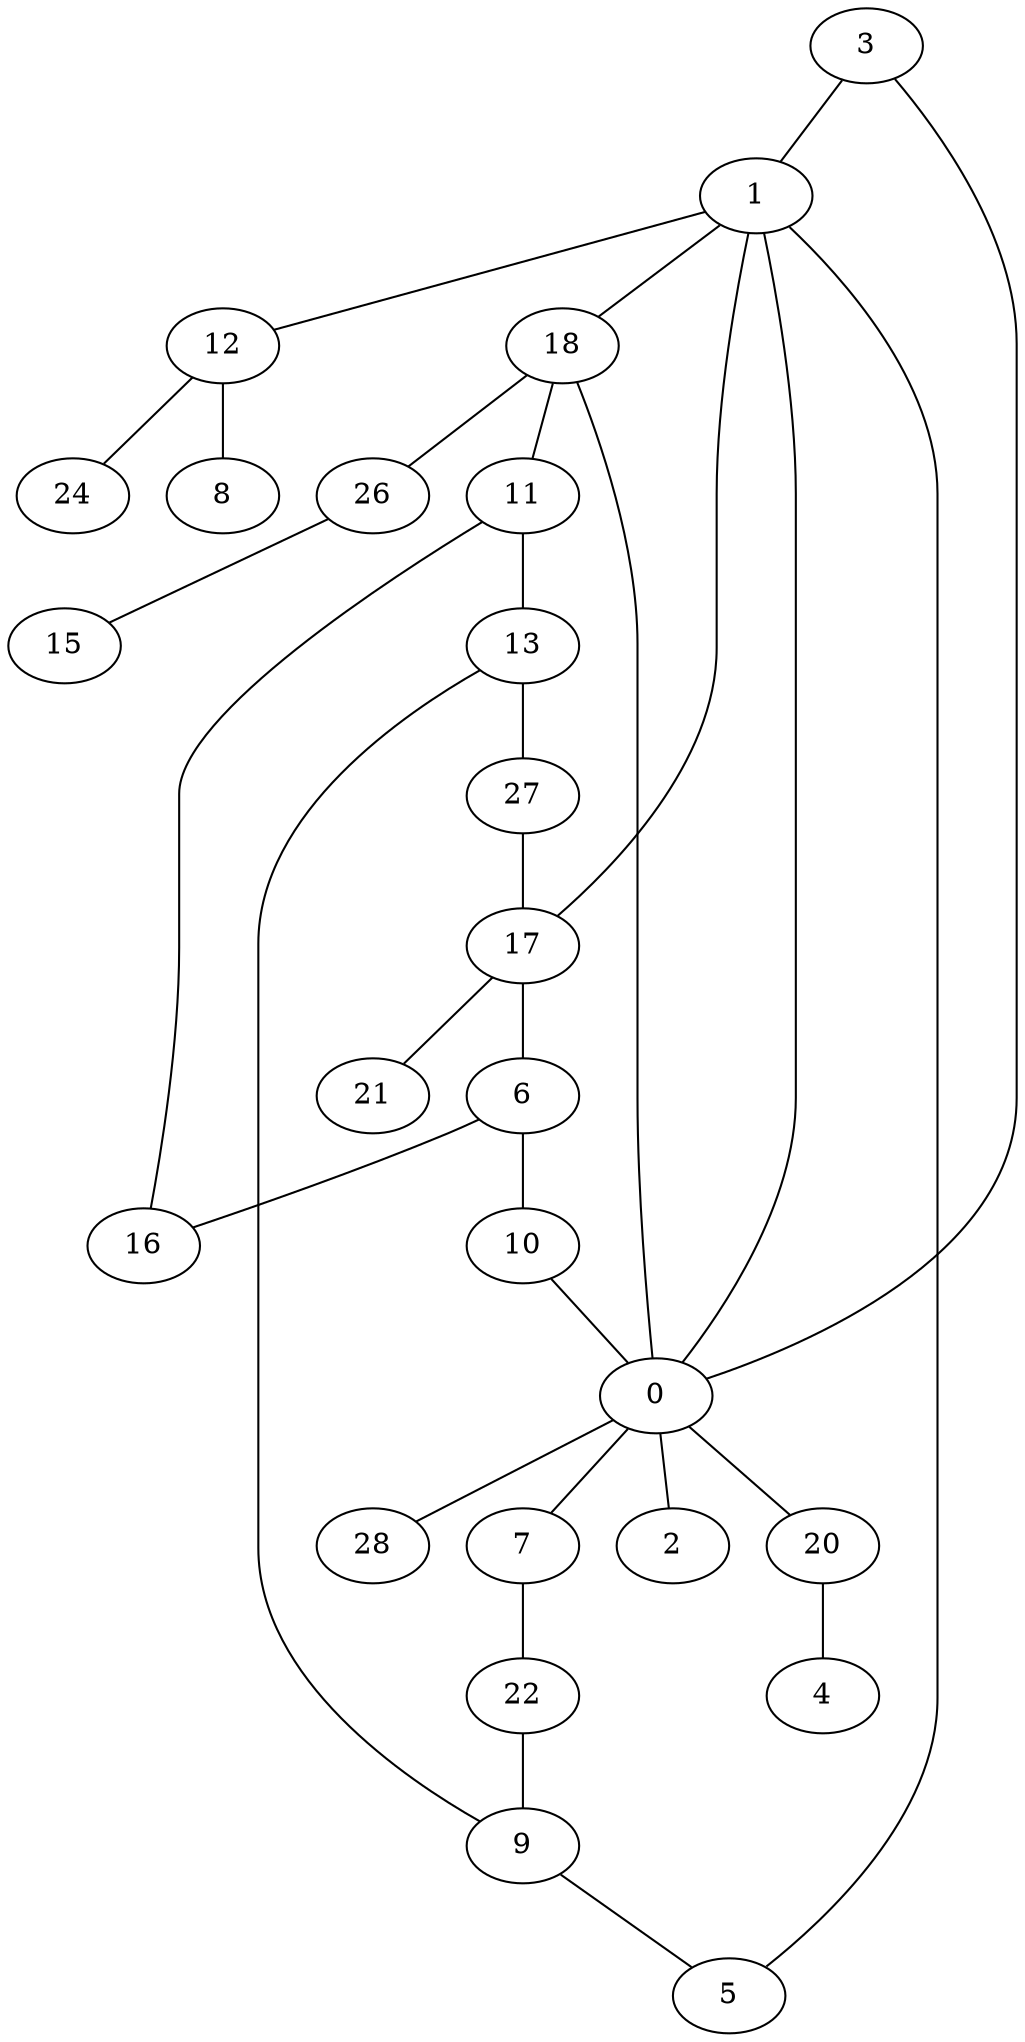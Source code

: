 graph G {
  3;
  1;
  18;
  26;
  15;
  11;
  13;
  27;
  17;
  21;
  6;
  16;
  10;
  0;
  28;
  20;
  4;
  7;
  22;
  9;
  5;
  2;
  12;
  24;
  8;
   3 -- 0;
   3 -- 1;
   1 -- 0;
   1 -- 5;
   1 -- 17;
   1 -- 12;
   1 -- 18;
   18 -- 0;
   18 -- 11;
   18 -- 26;
   26 -- 15;
   11 -- 16;
   11 -- 13;
   13 -- 9;
   13 -- 27;
   27 -- 17;
   17 -- 6;
   17 -- 21;
   6 -- 10;
   6 -- 16;
   10 -- 0;
   0 -- 2;
   0 -- 7;
   0 -- 20;
   0 -- 28;
   20 -- 4;
   7 -- 22;
   22 -- 9;
   9 -- 5;
   12 -- 8;
   12 -- 24;
}
